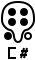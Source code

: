 <?xml version="1.0" encoding="UTF-8"?>
<dia:diagram xmlns:dia="http://www.lysator.liu.se/~alla/dia/">
  <dia:layer name="Segundo Plano" visible="true" connectable="true" active="true">
    <dia:object type="Standard - Beziergon" version="0" id="O0">
      <dia:attribute name="obj_pos">
        <dia:point val="0,-1"/>
      </dia:attribute>
      <dia:attribute name="obj_bb">
        <dia:rectangle val="-0.85,-1.05;0.85,1.05"/>
      </dia:attribute>
      <dia:attribute name="bez_points">
        <dia:point val="0,-1"/>
        <dia:point val="0.8,-1"/>
        <dia:point val="0.8,-0.4"/>
        <dia:point val="0.8,-0.1"/>
        <dia:point val="0.8,0.2"/>
        <dia:point val="0.5,0.4"/>
        <dia:point val="0.4,0.4"/>
        <dia:point val="0.3,0.4"/>
        <dia:point val="0.2,0.6"/>
        <dia:point val="0.2,0.7"/>
        <dia:point val="0.2,0.8"/>
        <dia:point val="0.15,1"/>
        <dia:point val="0,1"/>
        <dia:point val="-0.15,1"/>
        <dia:point val="-0.2,0.8"/>
        <dia:point val="-0.2,0.7"/>
        <dia:point val="-0.2,0.6"/>
        <dia:point val="-0.3,0.4"/>
        <dia:point val="-0.4,0.4"/>
        <dia:point val="-0.5,0.4"/>
        <dia:point val="-0.8,0.2"/>
        <dia:point val="-0.8,-0.1"/>
        <dia:point val="-0.8,-0.4"/>
        <dia:point val="-0.8,-1"/>
      </dia:attribute>
      <dia:attribute name="corner_types">
        <dia:enum val="26590272"/>
        <dia:enum val="0"/>
        <dia:enum val="0"/>
        <dia:enum val="0"/>
        <dia:enum val="0"/>
        <dia:enum val="0"/>
        <dia:enum val="0"/>
        <dia:enum val="0"/>
        <dia:enum val="0"/>
      </dia:attribute>
      <dia:attribute name="show_background">
        <dia:boolean val="true"/>
      </dia:attribute>
    </dia:object>
    <dia:object type="Standard - Ellipse" version="0" id="O1">
      <dia:attribute name="obj_pos">
        <dia:point val="0.15,-0.15"/>
      </dia:attribute>
      <dia:attribute name="obj_bb">
        <dia:rectangle val="0.1,-0.2;0.5,0.2"/>
      </dia:attribute>
      <dia:attribute name="elem_corner">
        <dia:point val="0.15,-0.15"/>
      </dia:attribute>
      <dia:attribute name="elem_width">
        <dia:real val="0.3"/>
      </dia:attribute>
      <dia:attribute name="elem_height">
        <dia:real val="0.3"/>
      </dia:attribute>
      <dia:attribute name="border_width">
        <dia:real val="0.1"/>
      </dia:attribute>
      <dia:attribute name="inner_color">
        <dia:color val="#000000ff"/>
      </dia:attribute>
    </dia:object>
    <dia:object type="Standard - Ellipse" version="0" id="O2">
      <dia:attribute name="obj_pos">
        <dia:point val="-0.45,-0.15"/>
      </dia:attribute>
      <dia:attribute name="obj_bb">
        <dia:rectangle val="-0.5,-0.2;-0.1,0.2"/>
      </dia:attribute>
      <dia:attribute name="elem_corner">
        <dia:point val="-0.45,-0.15"/>
      </dia:attribute>
      <dia:attribute name="elem_width">
        <dia:real val="0.3"/>
      </dia:attribute>
      <dia:attribute name="elem_height">
        <dia:real val="0.3"/>
      </dia:attribute>
      <dia:attribute name="border_width">
        <dia:real val="0.1"/>
      </dia:attribute>
      <dia:attribute name="inner_color">
        <dia:color val="#000000ff"/>
      </dia:attribute>
    </dia:object>
    <dia:object type="Standard - Ellipse" version="0" id="O3">
      <dia:attribute name="obj_pos">
        <dia:point val="0.15,-0.65"/>
      </dia:attribute>
      <dia:attribute name="obj_bb">
        <dia:rectangle val="0.1,-0.7;0.5,-0.3"/>
      </dia:attribute>
      <dia:attribute name="elem_corner">
        <dia:point val="0.15,-0.65"/>
      </dia:attribute>
      <dia:attribute name="elem_width">
        <dia:real val="0.3"/>
      </dia:attribute>
      <dia:attribute name="elem_height">
        <dia:real val="0.3"/>
      </dia:attribute>
      <dia:attribute name="border_width">
        <dia:real val="0.1"/>
      </dia:attribute>
      <dia:attribute name="inner_color">
        <dia:color val="#000000ff"/>
      </dia:attribute>
    </dia:object>
    <dia:object type="Standard - Ellipse" version="0" id="O4">
      <dia:attribute name="obj_pos">
        <dia:point val="-0.45,-0.65"/>
      </dia:attribute>
      <dia:attribute name="obj_bb">
        <dia:rectangle val="-0.5,-0.7;-0.1,-0.3"/>
      </dia:attribute>
      <dia:attribute name="elem_corner">
        <dia:point val="-0.45,-0.65"/>
      </dia:attribute>
      <dia:attribute name="elem_width">
        <dia:real val="0.3"/>
      </dia:attribute>
      <dia:attribute name="elem_height">
        <dia:real val="0.3"/>
      </dia:attribute>
      <dia:attribute name="border_width">
        <dia:real val="0.1"/>
      </dia:attribute>
      <dia:attribute name="inner_color">
        <dia:color val="#000000ff"/>
      </dia:attribute>
    </dia:object>
    <dia:object type="Standard - Ellipse" version="0" id="O5">
      <dia:attribute name="obj_pos">
        <dia:point val="0.35,0.55"/>
      </dia:attribute>
      <dia:attribute name="obj_bb">
        <dia:rectangle val="0.3,0.5;0.7,0.9"/>
      </dia:attribute>
      <dia:attribute name="elem_corner">
        <dia:point val="0.35,0.55"/>
      </dia:attribute>
      <dia:attribute name="elem_width">
        <dia:real val="0.3"/>
      </dia:attribute>
      <dia:attribute name="elem_height">
        <dia:real val="0.3"/>
      </dia:attribute>
      <dia:attribute name="border_width">
        <dia:real val="0.1"/>
      </dia:attribute>
    </dia:object>
    <dia:object type="Standard - Ellipse" version="0" id="O6">
      <dia:attribute name="obj_pos">
        <dia:point val="-0.65,0.55"/>
      </dia:attribute>
      <dia:attribute name="obj_bb">
        <dia:rectangle val="-0.7,0.5;-0.3,0.9"/>
      </dia:attribute>
      <dia:attribute name="elem_corner">
        <dia:point val="-0.65,0.55"/>
      </dia:attribute>
      <dia:attribute name="elem_width">
        <dia:real val="0.3"/>
      </dia:attribute>
      <dia:attribute name="elem_height">
        <dia:real val="0.3"/>
      </dia:attribute>
      <dia:attribute name="border_width">
        <dia:real val="0.1"/>
      </dia:attribute>
      <dia:attribute name="inner_color">
        <dia:color val="#000000ff"/>
      </dia:attribute>
    </dia:object>
    <dia:group>
      <dia:attribute name="meta">
        <dia:composite type="dict"/>
      </dia:attribute>
      <dia:attribute name="matrix"/>
      <dia:object type="Standard - Line" version="0" id="O7">
        <dia:attribute name="obj_pos">
          <dia:point val="0.45,1.3"/>
        </dia:attribute>
        <dia:attribute name="obj_bb">
          <dia:rectangle val="0.238,1.238;0.512,1.862"/>
        </dia:attribute>
        <dia:attribute name="conn_endpoints">
          <dia:point val="0.45,1.3"/>
          <dia:point val="0.3,1.8"/>
        </dia:attribute>
        <dia:attribute name="numcp">
          <dia:int val="1"/>
        </dia:attribute>
      </dia:object>
      <dia:object type="Standard - Line" version="0" id="O8">
        <dia:attribute name="obj_pos">
          <dia:point val="0.3,1.3"/>
        </dia:attribute>
        <dia:attribute name="obj_bb">
          <dia:rectangle val="0.088,1.238;0.362,1.862"/>
        </dia:attribute>
        <dia:attribute name="conn_endpoints">
          <dia:point val="0.3,1.3"/>
          <dia:point val="0.15,1.8"/>
        </dia:attribute>
        <dia:attribute name="numcp">
          <dia:int val="1"/>
        </dia:attribute>
      </dia:object>
      <dia:object type="Standard - Line" version="0" id="O9">
        <dia:attribute name="obj_pos">
          <dia:point val="0.5,1.45"/>
        </dia:attribute>
        <dia:attribute name="obj_bb">
          <dia:rectangle val="0.1,1.4;0.55,1.5"/>
        </dia:attribute>
        <dia:attribute name="conn_endpoints">
          <dia:point val="0.5,1.45"/>
          <dia:point val="0.15,1.45"/>
        </dia:attribute>
        <dia:attribute name="numcp">
          <dia:int val="1"/>
        </dia:attribute>
      </dia:object>
      <dia:object type="Standard - Line" version="0" id="O10">
        <dia:attribute name="obj_pos">
          <dia:point val="0.45,1.65"/>
        </dia:attribute>
        <dia:attribute name="obj_bb">
          <dia:rectangle val="0.05,1.6;0.5,1.7"/>
        </dia:attribute>
        <dia:attribute name="conn_endpoints">
          <dia:point val="0.45,1.65"/>
          <dia:point val="0.1,1.65"/>
        </dia:attribute>
        <dia:attribute name="numcp">
          <dia:int val="1"/>
        </dia:attribute>
      </dia:object>
    </dia:group>
    <dia:object type="Standard - PolyLine" version="0" id="O11">
      <dia:attribute name="obj_pos">
        <dia:point val="-0.1,1.3"/>
      </dia:attribute>
      <dia:attribute name="obj_bb">
        <dia:rectangle val="-0.5,1.25;-0.05,1.85"/>
      </dia:attribute>
      <dia:attribute name="poly_points">
        <dia:point val="-0.1,1.3"/>
        <dia:point val="-0.45,1.3"/>
        <dia:point val="-0.45,1.8"/>
        <dia:point val="-0.1,1.8"/>
      </dia:attribute>
    </dia:object>
  </dia:layer>
</dia:diagram>
